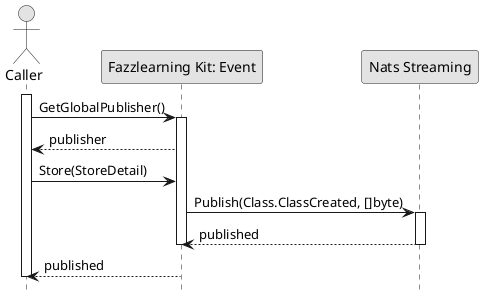 @startuml PublishClassCreated

skinparam ConditionStyle hline
skinparam Monochrome true
skinparam Shadowing false
hide footbox

actor Caller
participant "Fazzlearning Kit: Event" as FazzlearningKitEvent
participant "Nats Streaming" as NatsStreaming

activate Caller

Caller->FazzlearningKitEvent: GetGlobalPublisher()
activate FazzlearningKitEvent
FazzlearningKitEvent-->Caller: publisher
Caller->FazzlearningKitEvent: Store(StoreDetail)
FazzlearningKitEvent->NatsStreaming: Publish(Class.ClassCreated, []byte)
activate NatsStreaming
NatsStreaming-->FazzlearningKitEvent: published
deactivate NatsStreaming
deactivate FazzlearningKitEvent
FazzlearningKitEvent-->Caller: published

deactivate Caller

@enduml